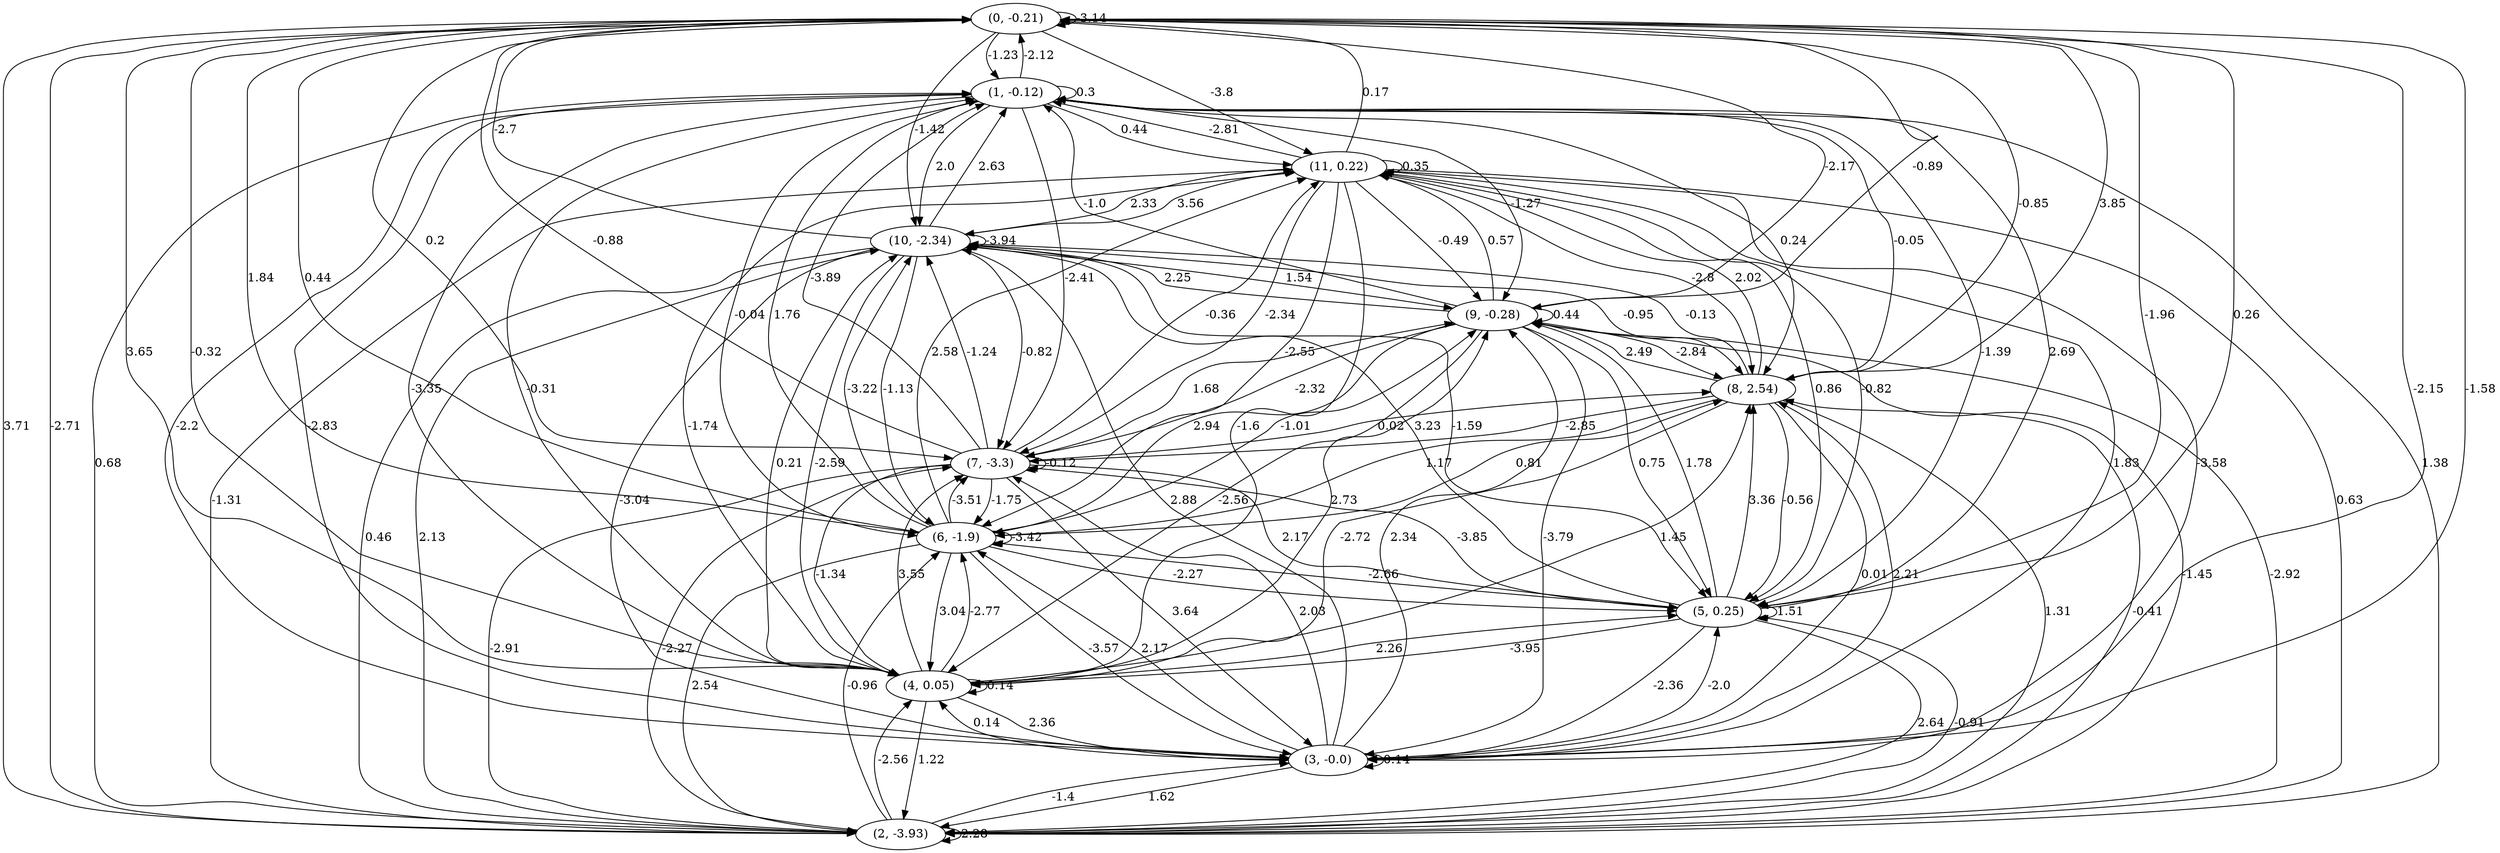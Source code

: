 digraph {
    0 [ label = "(0, -0.21)" ]
    1 [ label = "(1, -0.12)" ]
    2 [ label = "(2, -3.93)" ]
    3 [ label = "(3, -0.0)" ]
    4 [ label = "(4, 0.05)" ]
    5 [ label = "(5, 0.25)" ]
    6 [ label = "(6, -1.9)" ]
    7 [ label = "(7, -3.3)" ]
    8 [ label = "(8, 2.54)" ]
    9 [ label = "(9, -0.28)" ]
    10 [ label = "(10, -2.34)" ]
    11 [ label = "(11, 0.22)" ]
    0 -> 0 [ label = "-3.14" ]
    1 -> 1 [ label = "0.3" ]
    2 -> 2 [ label = "2.28" ]
    3 -> 3 [ label = "0.14" ]
    4 -> 4 [ label = "0.14" ]
    5 -> 5 [ label = "1.51" ]
    6 -> 6 [ label = "-3.42" ]
    7 -> 7 [ label = "-0.12" ]
    9 -> 9 [ label = "0.44" ]
    10 -> 10 [ label = "-3.94" ]
    11 -> 11 [ label = "0.35" ]
    1 -> 0 [ label = "-2.12" ]
    2 -> 0 [ label = "-2.71" ]
    3 -> 0 [ label = "-1.58" ]
    4 -> 0 [ label = "-0.32" ]
    5 -> 0 [ label = "0.26" ]
    6 -> 0 [ label = "0.44" ]
    7 -> 0 [ label = "-0.88" ]
    8 -> 0 [ label = "3.85" ]
    9 -> 0 [ label = "-0.89" ]
    10 -> 0 [ label = "-2.7" ]
    11 -> 0 [ label = "0.17" ]
    0 -> 1 [ label = "-1.23" ]
    2 -> 1 [ label = "0.68" ]
    3 -> 1 [ label = "-2.83" ]
    4 -> 1 [ label = "-0.31" ]
    5 -> 1 [ label = "2.69" ]
    6 -> 1 [ label = "1.76" ]
    7 -> 1 [ label = "-3.89" ]
    8 -> 1 [ label = "-0.05" ]
    9 -> 1 [ label = "-1.0" ]
    10 -> 1 [ label = "2.63" ]
    11 -> 1 [ label = "-2.81" ]
    0 -> 2 [ label = "3.71" ]
    1 -> 2 [ label = "1.38" ]
    3 -> 2 [ label = "1.62" ]
    4 -> 2 [ label = "1.22" ]
    5 -> 2 [ label = "2.64" ]
    6 -> 2 [ label = "2.54" ]
    7 -> 2 [ label = "-2.91" ]
    8 -> 2 [ label = "1.31" ]
    9 -> 2 [ label = "-1.45" ]
    10 -> 2 [ label = "0.46" ]
    11 -> 2 [ label = "0.63" ]
    0 -> 3 [ label = "-2.15" ]
    1 -> 3 [ label = "-2.2" ]
    2 -> 3 [ label = "-1.4" ]
    4 -> 3 [ label = "2.36" ]
    5 -> 3 [ label = "-2.36" ]
    6 -> 3 [ label = "-3.57" ]
    7 -> 3 [ label = "3.64" ]
    8 -> 3 [ label = "0.01" ]
    9 -> 3 [ label = "-3.79" ]
    10 -> 3 [ label = "-3.04" ]
    11 -> 3 [ label = "-3.58" ]
    0 -> 4 [ label = "3.65" ]
    1 -> 4 [ label = "-3.35" ]
    2 -> 4 [ label = "-2.56" ]
    3 -> 4 [ label = "0.14" ]
    5 -> 4 [ label = "-3.95" ]
    6 -> 4 [ label = "3.04" ]
    7 -> 4 [ label = "-1.34" ]
    8 -> 4 [ label = "-2.72" ]
    9 -> 4 [ label = "-2.56" ]
    10 -> 4 [ label = "-2.59" ]
    11 -> 4 [ label = "-1.6" ]
    0 -> 5 [ label = "-1.96" ]
    1 -> 5 [ label = "-1.39" ]
    2 -> 5 [ label = "-0.91" ]
    3 -> 5 [ label = "-2.0" ]
    4 -> 5 [ label = "2.26" ]
    6 -> 5 [ label = "-2.27" ]
    7 -> 5 [ label = "2.17" ]
    8 -> 5 [ label = "-0.56" ]
    9 -> 5 [ label = "0.75" ]
    10 -> 5 [ label = "-1.59" ]
    11 -> 5 [ label = "0.86" ]
    0 -> 6 [ label = "1.84" ]
    1 -> 6 [ label = "-0.04" ]
    2 -> 6 [ label = "-0.96" ]
    3 -> 6 [ label = "2.17" ]
    4 -> 6 [ label = "-2.77" ]
    5 -> 6 [ label = "-2.66" ]
    7 -> 6 [ label = "-1.75" ]
    8 -> 6 [ label = "1.17" ]
    9 -> 6 [ label = "2.94" ]
    10 -> 6 [ label = "-1.13" ]
    11 -> 6 [ label = "-2.55" ]
    0 -> 7 [ label = "0.2" ]
    1 -> 7 [ label = "-2.41" ]
    2 -> 7 [ label = "-2.27" ]
    3 -> 7 [ label = "2.03" ]
    4 -> 7 [ label = "3.55" ]
    5 -> 7 [ label = "-3.85" ]
    6 -> 7 [ label = "-3.51" ]
    8 -> 7 [ label = "-2.85" ]
    9 -> 7 [ label = "-2.32" ]
    10 -> 7 [ label = "-0.82" ]
    11 -> 7 [ label = "-2.34" ]
    0 -> 8 [ label = "-0.85" ]
    1 -> 8 [ label = "0.24" ]
    2 -> 8 [ label = "-0.41" ]
    3 -> 8 [ label = "2.21" ]
    4 -> 8 [ label = "1.45" ]
    5 -> 8 [ label = "3.36" ]
    6 -> 8 [ label = "0.81" ]
    7 -> 8 [ label = "0.02" ]
    9 -> 8 [ label = "-2.84" ]
    10 -> 8 [ label = "-0.95" ]
    11 -> 8 [ label = "-2.8" ]
    0 -> 9 [ label = "-2.17" ]
    1 -> 9 [ label = "-1.27" ]
    2 -> 9 [ label = "-2.92" ]
    3 -> 9 [ label = "2.34" ]
    4 -> 9 [ label = "2.73" ]
    5 -> 9 [ label = "1.78" ]
    6 -> 9 [ label = "-1.01" ]
    7 -> 9 [ label = "1.68" ]
    8 -> 9 [ label = "2.49" ]
    10 -> 9 [ label = "1.54" ]
    11 -> 9 [ label = "-0.49" ]
    0 -> 10 [ label = "-1.42" ]
    1 -> 10 [ label = "2.0" ]
    2 -> 10 [ label = "2.13" ]
    3 -> 10 [ label = "2.88" ]
    4 -> 10 [ label = "0.21" ]
    5 -> 10 [ label = "3.23" ]
    6 -> 10 [ label = "-3.22" ]
    7 -> 10 [ label = "-1.24" ]
    8 -> 10 [ label = "-0.13" ]
    9 -> 10 [ label = "2.25" ]
    11 -> 10 [ label = "2.33" ]
    0 -> 11 [ label = "-3.8" ]
    1 -> 11 [ label = "0.44" ]
    2 -> 11 [ label = "-1.31" ]
    3 -> 11 [ label = "1.83" ]
    4 -> 11 [ label = "-1.74" ]
    5 -> 11 [ label = "-0.82" ]
    6 -> 11 [ label = "2.58" ]
    7 -> 11 [ label = "-0.36" ]
    8 -> 11 [ label = "2.02" ]
    9 -> 11 [ label = "0.57" ]
    10 -> 11 [ label = "3.56" ]
}

